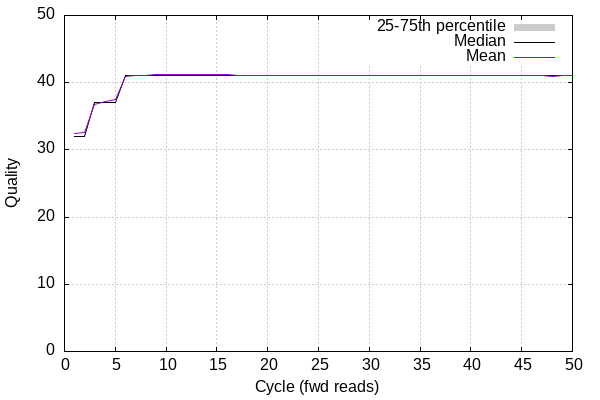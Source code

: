 
            set terminal png size 600,400 truecolor
            set output "NPC_mutkdm2b_rep1.transcript_stats/quals2.png"
            set grid xtics ytics y2tics back lc rgb "#cccccc"
            set multiplot
            
            set yrange [0:50]
            set ylabel "Quality"
            set xlabel "Cycle (fwd reads)"
            plot '-' using 1:2:3 with filledcurve lt 1 lc rgb "#cccccc" t '25-75th percentile' , '-' using 1:2 with lines lc rgb "#000000" t 'Median', '-' using 1:2 with lines lt 1 t 'Mean'
        1	32	32
2	32	32
3	37	37
4	37	37
5	37	37
6	41	41
7	41	41
8	41	41
9	41	41
10	41	41
11	41	41
12	41	41
13	41	41
14	41	41
15	41	41
16	41	41
17	41	41
18	41	41
19	41	41
20	41	41
21	41	41
22	41	41
23	41	41
24	41	41
25	41	41
26	41	41
27	41	41
28	41	41
29	41	41
30	41	41
31	41	41
32	41	41
33	41	41
34	41	41
35	41	41
36	41	41
37	41	41
38	41	41
39	41	41
40	41	41
41	41	41
42	41	41
43	41	41
44	41	41
45	41	41
46	41	41
47	41	41
48	41	41
49	41	41
50	41	41
end
1	32
2	32
3	37
4	37
5	37
6	41
7	41
8	41
9	41
10	41
11	41
12	41
13	41
14	41
15	41
16	41
17	41
18	41
19	41
20	41
21	41
22	41
23	41
24	41
25	41
26	41
27	41
28	41
29	41
30	41
31	41
32	41
33	41
34	41
35	41
36	41
37	41
38	41
39	41
40	41
41	41
42	41
43	41
44	41
45	41
46	41
47	41
48	41
49	41
50	41
end
1	32.47
2	32.66
3	36.79
4	37.26
5	37.44
6	40.97
7	41.05
8	41.14
9	41.15
10	41.16
11	41.19
12	41.17
13	41.16
14	41.16
15	41.15
16	41.15
17	41.10
18	41.13
19	41.13
20	41.12
21	41.12
22	41.11
23	41.11
24	41.12
25	41.11
26	41.07
27	41.06
28	41.06
29	41.04
30	41.04
31	41.05
32	41.05
33	41.04
34	41.05
35	41.05
36	41.05
37	41.05
38	41.05
39	41.05
40	41.04
41	41.03
42	41.03
43	41.03
44	41.03
45	41.03
46	41.02
47	41.02
48	40.98
49	41.00
50	41.01
end
